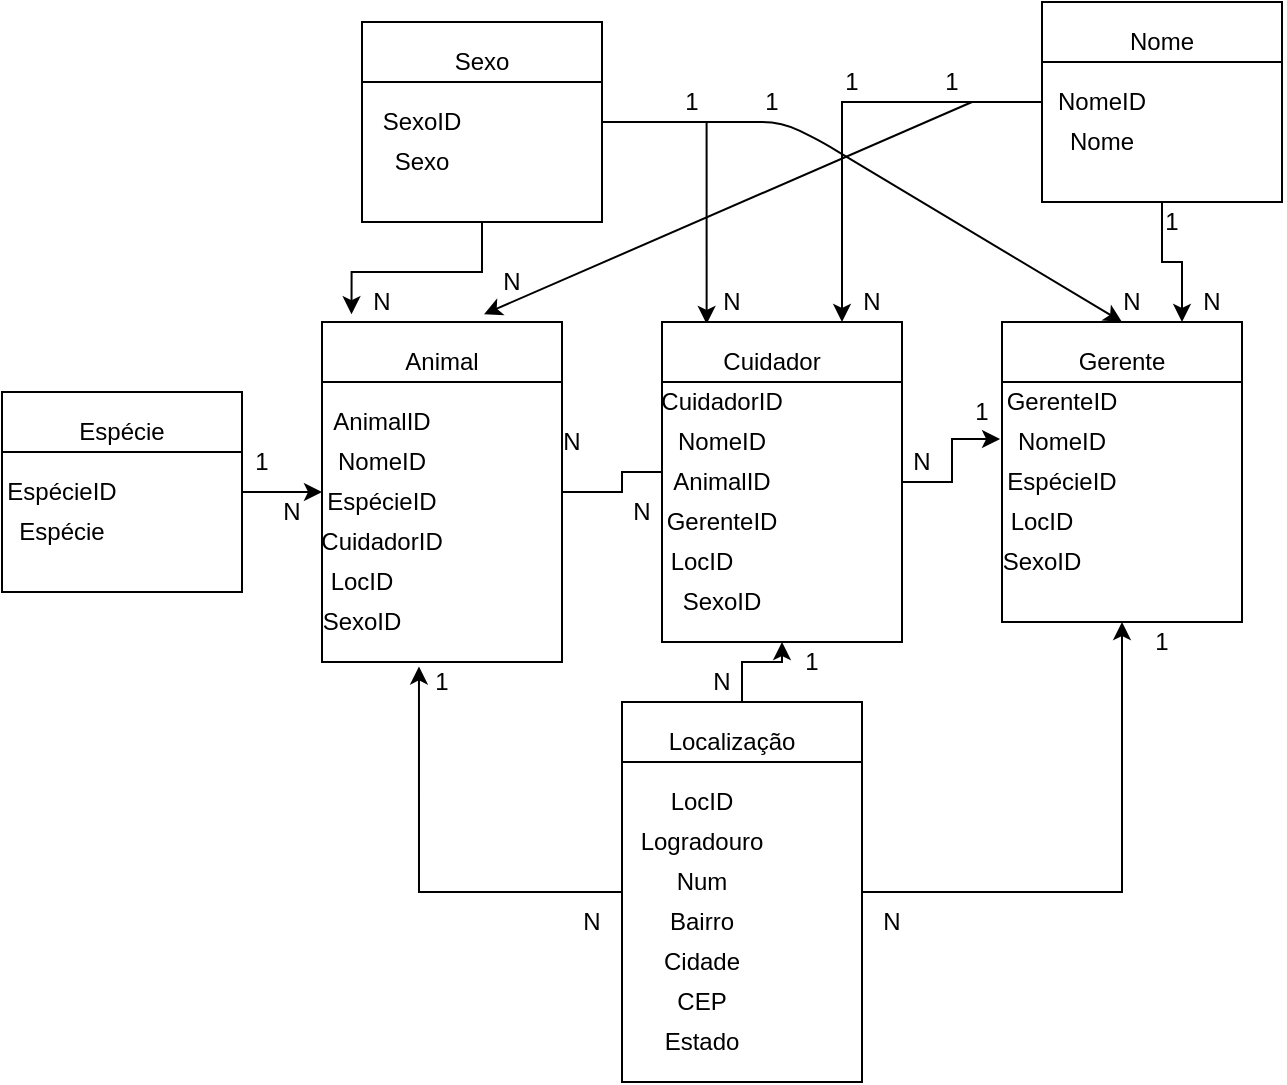 <mxfile version="14.9.3" type="device"><diagram id="SuyTKeQ-yhma28CWlB5t" name="Page-1"><mxGraphModel dx="1210" dy="1616" grid="1" gridSize="10" guides="1" tooltips="1" connect="1" arrows="1" fold="1" page="1" pageScale="1" pageWidth="850" pageHeight="1100" math="0" shadow="0"><root><mxCell id="0"/><mxCell id="1" parent="0"/><mxCell id="j69uXXwP6wt1ZVwl1_ts-87" style="edgeStyle=orthogonalEdgeStyle;rounded=0;orthogonalLoop=1;jettySize=auto;html=1;exitX=0.5;exitY=1;exitDx=0;exitDy=0;entryX=0.123;entryY=-0.023;entryDx=0;entryDy=0;entryPerimeter=0;" edge="1" parent="1" source="j69uXXwP6wt1ZVwl1_ts-7" target="j69uXXwP6wt1ZVwl1_ts-22"><mxGeometry relative="1" as="geometry"/></mxCell><mxCell id="j69uXXwP6wt1ZVwl1_ts-89" style="edgeStyle=orthogonalEdgeStyle;rounded=0;orthogonalLoop=1;jettySize=auto;html=1;entryX=0.186;entryY=0.006;entryDx=0;entryDy=0;entryPerimeter=0;" edge="1" parent="1" source="j69uXXwP6wt1ZVwl1_ts-7" target="j69uXXwP6wt1ZVwl1_ts-25"><mxGeometry relative="1" as="geometry"/></mxCell><mxCell id="j69uXXwP6wt1ZVwl1_ts-7" value="" style="rounded=0;whiteSpace=wrap;html=1;" vertex="1" parent="1"><mxGeometry x="210" y="-930" width="120" height="100" as="geometry"/></mxCell><mxCell id="j69uXXwP6wt1ZVwl1_ts-8" value="" style="endArrow=none;html=1;" edge="1" parent="1"><mxGeometry width="50" height="50" relative="1" as="geometry"><mxPoint x="210" y="-900" as="sourcePoint"/><mxPoint x="330" y="-900" as="targetPoint"/></mxGeometry></mxCell><mxCell id="j69uXXwP6wt1ZVwl1_ts-11" value="Sexo" style="text;html=1;strokeColor=none;fillColor=none;align=center;verticalAlign=middle;whiteSpace=wrap;rounded=0;" vertex="1" parent="1"><mxGeometry x="250" y="-920" width="40" height="20" as="geometry"/></mxCell><mxCell id="j69uXXwP6wt1ZVwl1_ts-100" style="edgeStyle=orthogonalEdgeStyle;rounded=0;orthogonalLoop=1;jettySize=auto;html=1;entryX=0.75;entryY=0;entryDx=0;entryDy=0;" edge="1" parent="1" source="j69uXXwP6wt1ZVwl1_ts-13" target="j69uXXwP6wt1ZVwl1_ts-28"><mxGeometry relative="1" as="geometry"/></mxCell><mxCell id="j69uXXwP6wt1ZVwl1_ts-104" style="edgeStyle=orthogonalEdgeStyle;rounded=0;orthogonalLoop=1;jettySize=auto;html=1;entryX=0.75;entryY=0;entryDx=0;entryDy=0;" edge="1" parent="1" source="j69uXXwP6wt1ZVwl1_ts-13" target="j69uXXwP6wt1ZVwl1_ts-25"><mxGeometry relative="1" as="geometry"/></mxCell><mxCell id="j69uXXwP6wt1ZVwl1_ts-13" value="" style="rounded=0;whiteSpace=wrap;html=1;" vertex="1" parent="1"><mxGeometry x="550" y="-940" width="120" height="100" as="geometry"/></mxCell><mxCell id="j69uXXwP6wt1ZVwl1_ts-14" value="" style="endArrow=none;html=1;" edge="1" parent="1"><mxGeometry width="50" height="50" relative="1" as="geometry"><mxPoint x="550" y="-910" as="sourcePoint"/><mxPoint x="670" y="-910" as="targetPoint"/></mxGeometry></mxCell><mxCell id="j69uXXwP6wt1ZVwl1_ts-15" value="Nome" style="text;html=1;strokeColor=none;fillColor=none;align=center;verticalAlign=middle;whiteSpace=wrap;rounded=0;" vertex="1" parent="1"><mxGeometry x="590" y="-930" width="40" height="20" as="geometry"/></mxCell><mxCell id="j69uXXwP6wt1ZVwl1_ts-113" style="edgeStyle=orthogonalEdgeStyle;rounded=0;orthogonalLoop=1;jettySize=auto;html=1;entryX=0;entryY=0.5;entryDx=0;entryDy=0;" edge="1" parent="1" source="j69uXXwP6wt1ZVwl1_ts-16" target="j69uXXwP6wt1ZVwl1_ts-22"><mxGeometry relative="1" as="geometry"><mxPoint x="180" y="-695" as="targetPoint"/></mxGeometry></mxCell><mxCell id="j69uXXwP6wt1ZVwl1_ts-16" value="" style="rounded=0;whiteSpace=wrap;html=1;" vertex="1" parent="1"><mxGeometry x="30" y="-745" width="120" height="100" as="geometry"/></mxCell><mxCell id="j69uXXwP6wt1ZVwl1_ts-17" value="" style="endArrow=none;html=1;" edge="1" parent="1"><mxGeometry width="50" height="50" relative="1" as="geometry"><mxPoint x="30" y="-715" as="sourcePoint"/><mxPoint x="150" y="-715" as="targetPoint"/></mxGeometry></mxCell><mxCell id="j69uXXwP6wt1ZVwl1_ts-18" value="Espécie" style="text;html=1;strokeColor=none;fillColor=none;align=center;verticalAlign=middle;whiteSpace=wrap;rounded=0;" vertex="1" parent="1"><mxGeometry x="70" y="-735" width="40" height="20" as="geometry"/></mxCell><mxCell id="j69uXXwP6wt1ZVwl1_ts-116" style="edgeStyle=orthogonalEdgeStyle;rounded=0;orthogonalLoop=1;jettySize=auto;html=1;entryX=0.404;entryY=1.013;entryDx=0;entryDy=0;entryPerimeter=0;" edge="1" parent="1" source="j69uXXwP6wt1ZVwl1_ts-19" target="j69uXXwP6wt1ZVwl1_ts-22"><mxGeometry relative="1" as="geometry"/></mxCell><mxCell id="j69uXXwP6wt1ZVwl1_ts-117" style="edgeStyle=orthogonalEdgeStyle;rounded=0;orthogonalLoop=1;jettySize=auto;html=1;entryX=0.5;entryY=1;entryDx=0;entryDy=0;" edge="1" parent="1" source="j69uXXwP6wt1ZVwl1_ts-19" target="j69uXXwP6wt1ZVwl1_ts-28"><mxGeometry relative="1" as="geometry"><mxPoint x="590" y="-620" as="targetPoint"/></mxGeometry></mxCell><mxCell id="j69uXXwP6wt1ZVwl1_ts-118" style="edgeStyle=orthogonalEdgeStyle;rounded=0;orthogonalLoop=1;jettySize=auto;html=1;" edge="1" parent="1" source="j69uXXwP6wt1ZVwl1_ts-19" target="j69uXXwP6wt1ZVwl1_ts-25"><mxGeometry relative="1" as="geometry"/></mxCell><mxCell id="j69uXXwP6wt1ZVwl1_ts-19" value="&lt;span style=&quot;color: rgba(0 , 0 , 0 , 0) ; font-family: monospace ; font-size: 0px&quot;&gt;%3CmxGraphModel%3E%3Croot%3E%3CmxCell%20id%3D%220%22%2F%3E%3CmxCell%20id%3D%221%22%20parent%3D%220%22%2F%3E%3CmxCell%20id%3D%222%22%20value%3D%22Esp%C3%A9cieID%22%20style%3D%22text%3Bhtml%3D1%3BstrokeColor%3Dnone%3BfillColor%3Dnone%3Balign%3Dcenter%3BverticalAlign%3Dmiddle%3BwhiteSpace%3Dwrap%3Brounded%3D0%3B%22%20vertex%3D%221%22%20parent%3D%221%22%3E%3CmxGeometry%20x%3D%22390%22%20y%3D%22-100%22%20width%3D%2240%22%20height%3D%2220%22%20as%3D%22geometry%22%2F%3E%3C%2FmxCell%3E%3C%2Froot%3E%3C%2FmxGraphModel%3E&lt;/span&gt;" style="rounded=0;whiteSpace=wrap;html=1;" vertex="1" parent="1"><mxGeometry x="340" y="-590" width="120" height="190" as="geometry"/></mxCell><mxCell id="j69uXXwP6wt1ZVwl1_ts-20" value="" style="endArrow=none;html=1;" edge="1" parent="1"><mxGeometry width="50" height="50" relative="1" as="geometry"><mxPoint x="340" y="-560" as="sourcePoint"/><mxPoint x="460" y="-560" as="targetPoint"/></mxGeometry></mxCell><mxCell id="j69uXXwP6wt1ZVwl1_ts-21" value="Localização" style="text;html=1;strokeColor=none;fillColor=none;align=center;verticalAlign=middle;whiteSpace=wrap;rounded=0;" vertex="1" parent="1"><mxGeometry x="370" y="-580" width="50" height="20" as="geometry"/></mxCell><mxCell id="j69uXXwP6wt1ZVwl1_ts-69" style="edgeStyle=orthogonalEdgeStyle;rounded=0;orthogonalLoop=1;jettySize=auto;html=1;entryX=0;entryY=0.25;entryDx=0;entryDy=0;" edge="1" parent="1" source="j69uXXwP6wt1ZVwl1_ts-22" target="j69uXXwP6wt1ZVwl1_ts-59"><mxGeometry relative="1" as="geometry"/></mxCell><mxCell id="j69uXXwP6wt1ZVwl1_ts-22" value="" style="rounded=0;whiteSpace=wrap;html=1;" vertex="1" parent="1"><mxGeometry x="190" y="-780" width="120" height="170" as="geometry"/></mxCell><mxCell id="j69uXXwP6wt1ZVwl1_ts-23" value="" style="endArrow=none;html=1;" edge="1" parent="1"><mxGeometry width="50" height="50" relative="1" as="geometry"><mxPoint x="190" y="-750" as="sourcePoint"/><mxPoint x="310" y="-750" as="targetPoint"/></mxGeometry></mxCell><mxCell id="j69uXXwP6wt1ZVwl1_ts-24" value="Animal" style="text;html=1;strokeColor=none;fillColor=none;align=center;verticalAlign=middle;whiteSpace=wrap;rounded=0;" vertex="1" parent="1"><mxGeometry x="230" y="-770" width="40" height="20" as="geometry"/></mxCell><mxCell id="j69uXXwP6wt1ZVwl1_ts-73" style="edgeStyle=orthogonalEdgeStyle;rounded=0;orthogonalLoop=1;jettySize=auto;html=1;entryX=-0.008;entryY=0.39;entryDx=0;entryDy=0;entryPerimeter=0;" edge="1" parent="1" source="j69uXXwP6wt1ZVwl1_ts-25" target="j69uXXwP6wt1ZVwl1_ts-28"><mxGeometry relative="1" as="geometry"/></mxCell><mxCell id="j69uXXwP6wt1ZVwl1_ts-25" value="" style="rounded=0;whiteSpace=wrap;html=1;" vertex="1" parent="1"><mxGeometry x="360" y="-780" width="120" height="160" as="geometry"/></mxCell><mxCell id="j69uXXwP6wt1ZVwl1_ts-26" value="" style="endArrow=none;html=1;" edge="1" parent="1"><mxGeometry width="50" height="50" relative="1" as="geometry"><mxPoint x="360" y="-750" as="sourcePoint"/><mxPoint x="480" y="-750" as="targetPoint"/></mxGeometry></mxCell><mxCell id="j69uXXwP6wt1ZVwl1_ts-27" value="Cuidador" style="text;html=1;strokeColor=none;fillColor=none;align=center;verticalAlign=middle;whiteSpace=wrap;rounded=0;" vertex="1" parent="1"><mxGeometry x="390" y="-770" width="50" height="20" as="geometry"/></mxCell><mxCell id="j69uXXwP6wt1ZVwl1_ts-28" value="" style="rounded=0;whiteSpace=wrap;html=1;" vertex="1" parent="1"><mxGeometry x="530" y="-780" width="120" height="150" as="geometry"/></mxCell><mxCell id="j69uXXwP6wt1ZVwl1_ts-29" value="" style="endArrow=none;html=1;" edge="1" parent="1"><mxGeometry width="50" height="50" relative="1" as="geometry"><mxPoint x="530" y="-750" as="sourcePoint"/><mxPoint x="650" y="-750" as="targetPoint"/></mxGeometry></mxCell><mxCell id="j69uXXwP6wt1ZVwl1_ts-30" value="Gerente" style="text;html=1;strokeColor=none;fillColor=none;align=center;verticalAlign=middle;whiteSpace=wrap;rounded=0;" vertex="1" parent="1"><mxGeometry x="570" y="-770" width="40" height="20" as="geometry"/></mxCell><mxCell id="j69uXXwP6wt1ZVwl1_ts-34" value="SexoID" style="text;html=1;strokeColor=none;fillColor=none;align=center;verticalAlign=middle;whiteSpace=wrap;rounded=0;" vertex="1" parent="1"><mxGeometry x="220" y="-890" width="40" height="20" as="geometry"/></mxCell><mxCell id="j69uXXwP6wt1ZVwl1_ts-35" value="Sexo" style="text;html=1;strokeColor=none;fillColor=none;align=center;verticalAlign=middle;whiteSpace=wrap;rounded=0;" vertex="1" parent="1"><mxGeometry x="220" y="-870" width="40" height="20" as="geometry"/></mxCell><mxCell id="j69uXXwP6wt1ZVwl1_ts-37" value="NomeID" style="text;html=1;strokeColor=none;fillColor=none;align=center;verticalAlign=middle;whiteSpace=wrap;rounded=0;" vertex="1" parent="1"><mxGeometry x="560" y="-900" width="40" height="20" as="geometry"/></mxCell><mxCell id="j69uXXwP6wt1ZVwl1_ts-38" value="Nome" style="text;html=1;strokeColor=none;fillColor=none;align=center;verticalAlign=middle;whiteSpace=wrap;rounded=0;" vertex="1" parent="1"><mxGeometry x="560" y="-880" width="40" height="20" as="geometry"/></mxCell><mxCell id="j69uXXwP6wt1ZVwl1_ts-41" value="EspécieID" style="text;html=1;strokeColor=none;fillColor=none;align=center;verticalAlign=middle;whiteSpace=wrap;rounded=0;" vertex="1" parent="1"><mxGeometry x="40" y="-705" width="40" height="20" as="geometry"/></mxCell><mxCell id="j69uXXwP6wt1ZVwl1_ts-42" value="Espécie" style="text;html=1;strokeColor=none;fillColor=none;align=center;verticalAlign=middle;whiteSpace=wrap;rounded=0;" vertex="1" parent="1"><mxGeometry x="40" y="-685" width="40" height="20" as="geometry"/></mxCell><mxCell id="j69uXXwP6wt1ZVwl1_ts-43" value="LocID" style="text;html=1;strokeColor=none;fillColor=none;align=center;verticalAlign=middle;whiteSpace=wrap;rounded=0;" vertex="1" parent="1"><mxGeometry x="360" y="-550" width="40" height="20" as="geometry"/></mxCell><mxCell id="j69uXXwP6wt1ZVwl1_ts-44" value="Logradouro" style="text;html=1;strokeColor=none;fillColor=none;align=center;verticalAlign=middle;whiteSpace=wrap;rounded=0;" vertex="1" parent="1"><mxGeometry x="360" y="-530" width="40" height="20" as="geometry"/></mxCell><mxCell id="j69uXXwP6wt1ZVwl1_ts-45" value="AnimalID" style="text;html=1;strokeColor=none;fillColor=none;align=center;verticalAlign=middle;whiteSpace=wrap;rounded=0;" vertex="1" parent="1"><mxGeometry x="200" y="-740" width="40" height="20" as="geometry"/></mxCell><mxCell id="j69uXXwP6wt1ZVwl1_ts-46" value="NomeID" style="text;html=1;strokeColor=none;fillColor=none;align=center;verticalAlign=middle;whiteSpace=wrap;rounded=0;" vertex="1" parent="1"><mxGeometry x="200" y="-720" width="40" height="20" as="geometry"/></mxCell><mxCell id="j69uXXwP6wt1ZVwl1_ts-47" value="CuidadorID" style="text;html=1;strokeColor=none;fillColor=none;align=center;verticalAlign=middle;whiteSpace=wrap;rounded=0;" vertex="1" parent="1"><mxGeometry x="370" y="-750" width="40" height="20" as="geometry"/></mxCell><mxCell id="j69uXXwP6wt1ZVwl1_ts-48" value="NomeID" style="text;html=1;strokeColor=none;fillColor=none;align=center;verticalAlign=middle;whiteSpace=wrap;rounded=0;" vertex="1" parent="1"><mxGeometry x="370" y="-730" width="40" height="20" as="geometry"/></mxCell><mxCell id="j69uXXwP6wt1ZVwl1_ts-49" value="GerenteID" style="text;html=1;strokeColor=none;fillColor=none;align=center;verticalAlign=middle;whiteSpace=wrap;rounded=0;" vertex="1" parent="1"><mxGeometry x="540" y="-750" width="40" height="20" as="geometry"/></mxCell><mxCell id="j69uXXwP6wt1ZVwl1_ts-50" value="NomeID" style="text;html=1;strokeColor=none;fillColor=none;align=center;verticalAlign=middle;whiteSpace=wrap;rounded=0;" vertex="1" parent="1"><mxGeometry x="540" y="-730" width="40" height="20" as="geometry"/></mxCell><mxCell id="j69uXXwP6wt1ZVwl1_ts-51" value="EspécieID" style="text;html=1;strokeColor=none;fillColor=none;align=center;verticalAlign=middle;whiteSpace=wrap;rounded=0;" vertex="1" parent="1"><mxGeometry x="540" y="-710" width="40" height="20" as="geometry"/></mxCell><mxCell id="j69uXXwP6wt1ZVwl1_ts-53" value="Num" style="text;html=1;strokeColor=none;fillColor=none;align=center;verticalAlign=middle;whiteSpace=wrap;rounded=0;" vertex="1" parent="1"><mxGeometry x="360" y="-510" width="40" height="20" as="geometry"/></mxCell><mxCell id="j69uXXwP6wt1ZVwl1_ts-54" value="Bairro" style="text;html=1;strokeColor=none;fillColor=none;align=center;verticalAlign=middle;whiteSpace=wrap;rounded=0;" vertex="1" parent="1"><mxGeometry x="360" y="-490" width="40" height="20" as="geometry"/></mxCell><mxCell id="j69uXXwP6wt1ZVwl1_ts-55" value="Cidade" style="text;html=1;strokeColor=none;fillColor=none;align=center;verticalAlign=middle;whiteSpace=wrap;rounded=0;" vertex="1" parent="1"><mxGeometry x="360" y="-470" width="40" height="20" as="geometry"/></mxCell><mxCell id="j69uXXwP6wt1ZVwl1_ts-56" value="Estado" style="text;html=1;strokeColor=none;fillColor=none;align=center;verticalAlign=middle;whiteSpace=wrap;rounded=0;" vertex="1" parent="1"><mxGeometry x="360" y="-430" width="40" height="20" as="geometry"/></mxCell><mxCell id="j69uXXwP6wt1ZVwl1_ts-57" value="CEP" style="text;html=1;strokeColor=none;fillColor=none;align=center;verticalAlign=middle;whiteSpace=wrap;rounded=0;" vertex="1" parent="1"><mxGeometry x="360" y="-450" width="40" height="20" as="geometry"/></mxCell><mxCell id="j69uXXwP6wt1ZVwl1_ts-58" value="EspécieID" style="text;html=1;strokeColor=none;fillColor=none;align=center;verticalAlign=middle;whiteSpace=wrap;rounded=0;" vertex="1" parent="1"><mxGeometry x="200" y="-700" width="40" height="20" as="geometry"/></mxCell><mxCell id="j69uXXwP6wt1ZVwl1_ts-59" value="AnimalID" style="text;html=1;strokeColor=none;fillColor=none;align=center;verticalAlign=middle;whiteSpace=wrap;rounded=0;" vertex="1" parent="1"><mxGeometry x="370" y="-710" width="40" height="20" as="geometry"/></mxCell><mxCell id="j69uXXwP6wt1ZVwl1_ts-66" value="N" style="text;html=1;strokeColor=none;fillColor=none;align=center;verticalAlign=middle;whiteSpace=wrap;rounded=0;" vertex="1" parent="1"><mxGeometry x="310" y="-730" width="10" height="20" as="geometry"/></mxCell><mxCell id="j69uXXwP6wt1ZVwl1_ts-67" value="N" style="text;html=1;strokeColor=none;fillColor=none;align=center;verticalAlign=middle;whiteSpace=wrap;rounded=0;" vertex="1" parent="1"><mxGeometry x="340" y="-690" width="20" height="10" as="geometry"/></mxCell><mxCell id="j69uXXwP6wt1ZVwl1_ts-68" value="CuidadorID" style="text;html=1;strokeColor=none;fillColor=none;align=center;verticalAlign=middle;whiteSpace=wrap;rounded=0;" vertex="1" parent="1"><mxGeometry x="200" y="-680" width="40" height="20" as="geometry"/></mxCell><mxCell id="j69uXXwP6wt1ZVwl1_ts-70" value="GerenteID" style="text;html=1;strokeColor=none;fillColor=none;align=center;verticalAlign=middle;whiteSpace=wrap;rounded=0;" vertex="1" parent="1"><mxGeometry x="370" y="-690" width="40" height="20" as="geometry"/></mxCell><mxCell id="j69uXXwP6wt1ZVwl1_ts-74" value="N" style="text;html=1;strokeColor=none;fillColor=none;align=center;verticalAlign=middle;whiteSpace=wrap;rounded=0;" vertex="1" parent="1"><mxGeometry x="480" y="-715" width="20" height="10" as="geometry"/></mxCell><mxCell id="j69uXXwP6wt1ZVwl1_ts-77" value="1" style="text;html=1;strokeColor=none;fillColor=none;align=center;verticalAlign=middle;whiteSpace=wrap;rounded=0;" vertex="1" parent="1"><mxGeometry x="510" y="-740" width="20" height="10" as="geometry"/></mxCell><mxCell id="j69uXXwP6wt1ZVwl1_ts-79" value="LocID" style="text;html=1;strokeColor=none;fillColor=none;align=center;verticalAlign=middle;whiteSpace=wrap;rounded=0;" vertex="1" parent="1"><mxGeometry x="530" y="-690" width="40" height="20" as="geometry"/></mxCell><mxCell id="j69uXXwP6wt1ZVwl1_ts-80" value="LocID" style="text;html=1;strokeColor=none;fillColor=none;align=center;verticalAlign=middle;whiteSpace=wrap;rounded=0;" vertex="1" parent="1"><mxGeometry x="360" y="-670" width="40" height="20" as="geometry"/></mxCell><mxCell id="j69uXXwP6wt1ZVwl1_ts-81" value="LocID" style="text;html=1;strokeColor=none;fillColor=none;align=center;verticalAlign=middle;whiteSpace=wrap;rounded=0;" vertex="1" parent="1"><mxGeometry x="190" y="-660" width="40" height="20" as="geometry"/></mxCell><mxCell id="j69uXXwP6wt1ZVwl1_ts-84" value="SexoID" style="text;html=1;strokeColor=none;fillColor=none;align=center;verticalAlign=middle;whiteSpace=wrap;rounded=0;" vertex="1" parent="1"><mxGeometry x="190" y="-640" width="40" height="20" as="geometry"/></mxCell><mxCell id="j69uXXwP6wt1ZVwl1_ts-85" value="SexoID" style="text;html=1;strokeColor=none;fillColor=none;align=center;verticalAlign=middle;whiteSpace=wrap;rounded=0;" vertex="1" parent="1"><mxGeometry x="370" y="-650" width="40" height="20" as="geometry"/></mxCell><mxCell id="j69uXXwP6wt1ZVwl1_ts-86" value="SexoID" style="text;html=1;strokeColor=none;fillColor=none;align=center;verticalAlign=middle;whiteSpace=wrap;rounded=0;" vertex="1" parent="1"><mxGeometry x="530" y="-670" width="40" height="20" as="geometry"/></mxCell><mxCell id="j69uXXwP6wt1ZVwl1_ts-90" value="" style="endArrow=classic;html=1;entryX=0.5;entryY=0;entryDx=0;entryDy=0;" edge="1" parent="1" target="j69uXXwP6wt1ZVwl1_ts-28"><mxGeometry width="50" height="50" relative="1" as="geometry"><mxPoint x="380" y="-880" as="sourcePoint"/><mxPoint x="440" y="-880" as="targetPoint"/><Array as="points"><mxPoint x="420" y="-880"/><mxPoint x="440" y="-870"/></Array></mxGeometry></mxCell><mxCell id="j69uXXwP6wt1ZVwl1_ts-95" value="N" style="text;html=1;strokeColor=none;fillColor=none;align=center;verticalAlign=middle;whiteSpace=wrap;rounded=0;" vertex="1" parent="1"><mxGeometry x="205" y="-800" width="30" height="20" as="geometry"/></mxCell><mxCell id="j69uXXwP6wt1ZVwl1_ts-96" value="N" style="text;html=1;strokeColor=none;fillColor=none;align=center;verticalAlign=middle;whiteSpace=wrap;rounded=0;" vertex="1" parent="1"><mxGeometry x="380" y="-800" width="30" height="20" as="geometry"/></mxCell><mxCell id="j69uXXwP6wt1ZVwl1_ts-97" value="N" style="text;html=1;strokeColor=none;fillColor=none;align=center;verticalAlign=middle;whiteSpace=wrap;rounded=0;" vertex="1" parent="1"><mxGeometry x="580" y="-800" width="30" height="20" as="geometry"/></mxCell><mxCell id="j69uXXwP6wt1ZVwl1_ts-98" value="1" style="text;html=1;strokeColor=none;fillColor=none;align=center;verticalAlign=middle;whiteSpace=wrap;rounded=0;" vertex="1" parent="1"><mxGeometry x="360" y="-900" width="30" height="20" as="geometry"/></mxCell><mxCell id="j69uXXwP6wt1ZVwl1_ts-99" value="1" style="text;html=1;strokeColor=none;fillColor=none;align=center;verticalAlign=middle;whiteSpace=wrap;rounded=0;" vertex="1" parent="1"><mxGeometry x="400" y="-900" width="30" height="20" as="geometry"/></mxCell><mxCell id="j69uXXwP6wt1ZVwl1_ts-105" value="" style="endArrow=classic;html=1;entryX=0.675;entryY=-0.023;entryDx=0;entryDy=0;entryPerimeter=0;" edge="1" parent="1" target="j69uXXwP6wt1ZVwl1_ts-22"><mxGeometry width="50" height="50" relative="1" as="geometry"><mxPoint x="515" y="-890" as="sourcePoint"/><mxPoint x="285" y="-790" as="targetPoint"/></mxGeometry></mxCell><mxCell id="j69uXXwP6wt1ZVwl1_ts-106" value="1" style="text;html=1;strokeColor=none;fillColor=none;align=center;verticalAlign=middle;whiteSpace=wrap;rounded=0;" vertex="1" parent="1"><mxGeometry x="440" y="-910" width="30" height="20" as="geometry"/></mxCell><mxCell id="j69uXXwP6wt1ZVwl1_ts-107" value="1" style="text;html=1;strokeColor=none;fillColor=none;align=center;verticalAlign=middle;whiteSpace=wrap;rounded=0;" vertex="1" parent="1"><mxGeometry x="490" y="-910" width="30" height="20" as="geometry"/></mxCell><mxCell id="j69uXXwP6wt1ZVwl1_ts-108" value="1" style="text;html=1;strokeColor=none;fillColor=none;align=center;verticalAlign=middle;whiteSpace=wrap;rounded=0;" vertex="1" parent="1"><mxGeometry x="600" y="-840" width="30" height="20" as="geometry"/></mxCell><mxCell id="j69uXXwP6wt1ZVwl1_ts-109" value="N" style="text;html=1;strokeColor=none;fillColor=none;align=center;verticalAlign=middle;whiteSpace=wrap;rounded=0;" vertex="1" parent="1"><mxGeometry x="270" y="-810" width="30" height="20" as="geometry"/></mxCell><mxCell id="j69uXXwP6wt1ZVwl1_ts-110" value="N" style="text;html=1;strokeColor=none;fillColor=none;align=center;verticalAlign=middle;whiteSpace=wrap;rounded=0;" vertex="1" parent="1"><mxGeometry x="450" y="-800" width="30" height="20" as="geometry"/></mxCell><mxCell id="j69uXXwP6wt1ZVwl1_ts-112" value="N" style="text;html=1;strokeColor=none;fillColor=none;align=center;verticalAlign=middle;whiteSpace=wrap;rounded=0;" vertex="1" parent="1"><mxGeometry x="620" y="-800" width="30" height="20" as="geometry"/></mxCell><mxCell id="j69uXXwP6wt1ZVwl1_ts-114" value="N" style="text;html=1;strokeColor=none;fillColor=none;align=center;verticalAlign=middle;whiteSpace=wrap;rounded=0;" vertex="1" parent="1"><mxGeometry x="160" y="-695" width="30" height="20" as="geometry"/></mxCell><mxCell id="j69uXXwP6wt1ZVwl1_ts-115" value="1" style="text;html=1;strokeColor=none;fillColor=none;align=center;verticalAlign=middle;whiteSpace=wrap;rounded=0;" vertex="1" parent="1"><mxGeometry x="150" y="-715" width="20" height="10" as="geometry"/></mxCell><mxCell id="j69uXXwP6wt1ZVwl1_ts-119" value="1" style="text;html=1;strokeColor=none;fillColor=none;align=center;verticalAlign=middle;whiteSpace=wrap;rounded=0;" vertex="1" parent="1"><mxGeometry x="235" y="-610" width="30" height="20" as="geometry"/></mxCell><mxCell id="j69uXXwP6wt1ZVwl1_ts-120" value="1" style="text;html=1;strokeColor=none;fillColor=none;align=center;verticalAlign=middle;whiteSpace=wrap;rounded=0;" vertex="1" parent="1"><mxGeometry x="420" y="-620" width="30" height="20" as="geometry"/></mxCell><mxCell id="j69uXXwP6wt1ZVwl1_ts-121" value="1" style="text;html=1;strokeColor=none;fillColor=none;align=center;verticalAlign=middle;whiteSpace=wrap;rounded=0;" vertex="1" parent="1"><mxGeometry x="595" y="-630" width="30" height="20" as="geometry"/></mxCell><mxCell id="j69uXXwP6wt1ZVwl1_ts-122" value="N" style="text;html=1;strokeColor=none;fillColor=none;align=center;verticalAlign=middle;whiteSpace=wrap;rounded=0;" vertex="1" parent="1"><mxGeometry x="310" y="-490" width="30" height="20" as="geometry"/></mxCell><mxCell id="j69uXXwP6wt1ZVwl1_ts-123" value="N" style="text;html=1;strokeColor=none;fillColor=none;align=center;verticalAlign=middle;whiteSpace=wrap;rounded=0;" vertex="1" parent="1"><mxGeometry x="460" y="-490" width="30" height="20" as="geometry"/></mxCell><mxCell id="j69uXXwP6wt1ZVwl1_ts-124" value="N" style="text;html=1;strokeColor=none;fillColor=none;align=center;verticalAlign=middle;whiteSpace=wrap;rounded=0;" vertex="1" parent="1"><mxGeometry x="375" y="-610" width="30" height="20" as="geometry"/></mxCell></root></mxGraphModel></diagram></mxfile>